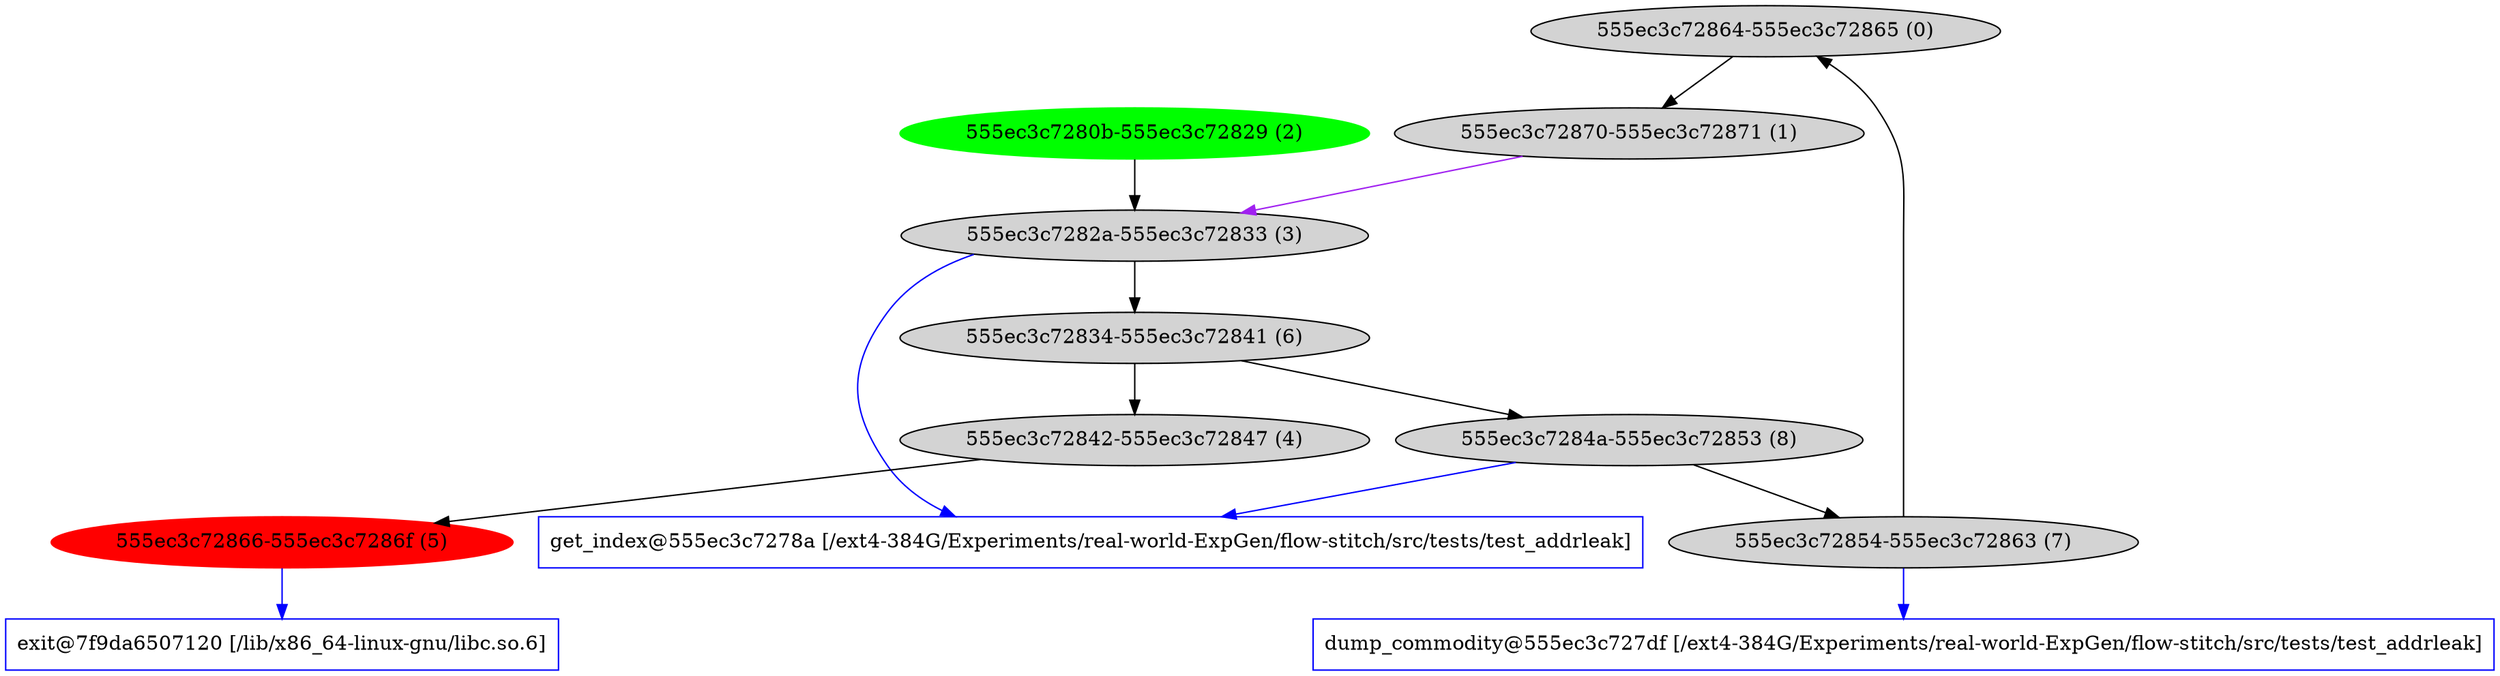 digraph G {
   bb_555ec3c72864 [label="555ec3c72864-555ec3c72865 (0)" style=filled];
   bb_555ec3c72870 [label="555ec3c72870-555ec3c72871 (1)" style=filled];
   bb_555ec3c7280b [label="555ec3c7280b-555ec3c72829 (2)", color="green" style=filled];
   bb_555ec3c7282a [label="555ec3c7282a-555ec3c72833 (3)" style=filled];
   bb_555ec3c72842 [label="555ec3c72842-555ec3c72847 (4)" style=filled];
   bb_555ec3c72866 [label="555ec3c72866-555ec3c7286f (5)", color="red" style=filled];
   bb_555ec3c72834 [label="555ec3c72834-555ec3c72841 (6)" style=filled];
   bb_555ec3c72854 [label="555ec3c72854-555ec3c72863 (7)" style=filled];
   bb_555ec3c7284a [label="555ec3c7284a-555ec3c72853 (8)" style=filled];
   func_7f9da6507120 [label="exit@7f9da6507120 [/lib/x86_64-linux-gnu/libc.so.6]", color=blue, shape=rectangle,URL="7f9da6507120.svg"];
   func_555ec3c727df [label="dump_commodity@555ec3c727df [/ext4-384G/Experiments/real-world-ExpGen/flow-stitch/src/tests/test_addrleak]", color=blue, shape=rectangle,URL="555ec3c727df.svg"];
   func_555ec3c7278a [label="get_index@555ec3c7278a [/ext4-384G/Experiments/real-world-ExpGen/flow-stitch/src/tests/test_addrleak]", color=blue, shape=rectangle,URL="555ec3c7278a.svg"];
   bb_555ec3c7282a -> func_555ec3c7278a [color=blue];
   bb_555ec3c7284a -> func_555ec3c7278a [color=blue];
   bb_555ec3c72854 -> func_555ec3c727df [color=blue];
   bb_555ec3c72866 -> func_7f9da6507120 [color=blue];
   bb_555ec3c72834 -> bb_555ec3c7284a;
   bb_555ec3c7284a -> bb_555ec3c72854;
   bb_555ec3c72854 -> bb_555ec3c72864;
   bb_555ec3c72864 -> bb_555ec3c72870;
   bb_555ec3c7282a -> bb_555ec3c72834;
   bb_555ec3c7280b -> bb_555ec3c7282a;
   bb_555ec3c72870 -> bb_555ec3c7282a [color=purple];
   bb_555ec3c72834 -> bb_555ec3c72842;
   bb_555ec3c72842 -> bb_555ec3c72866;
}